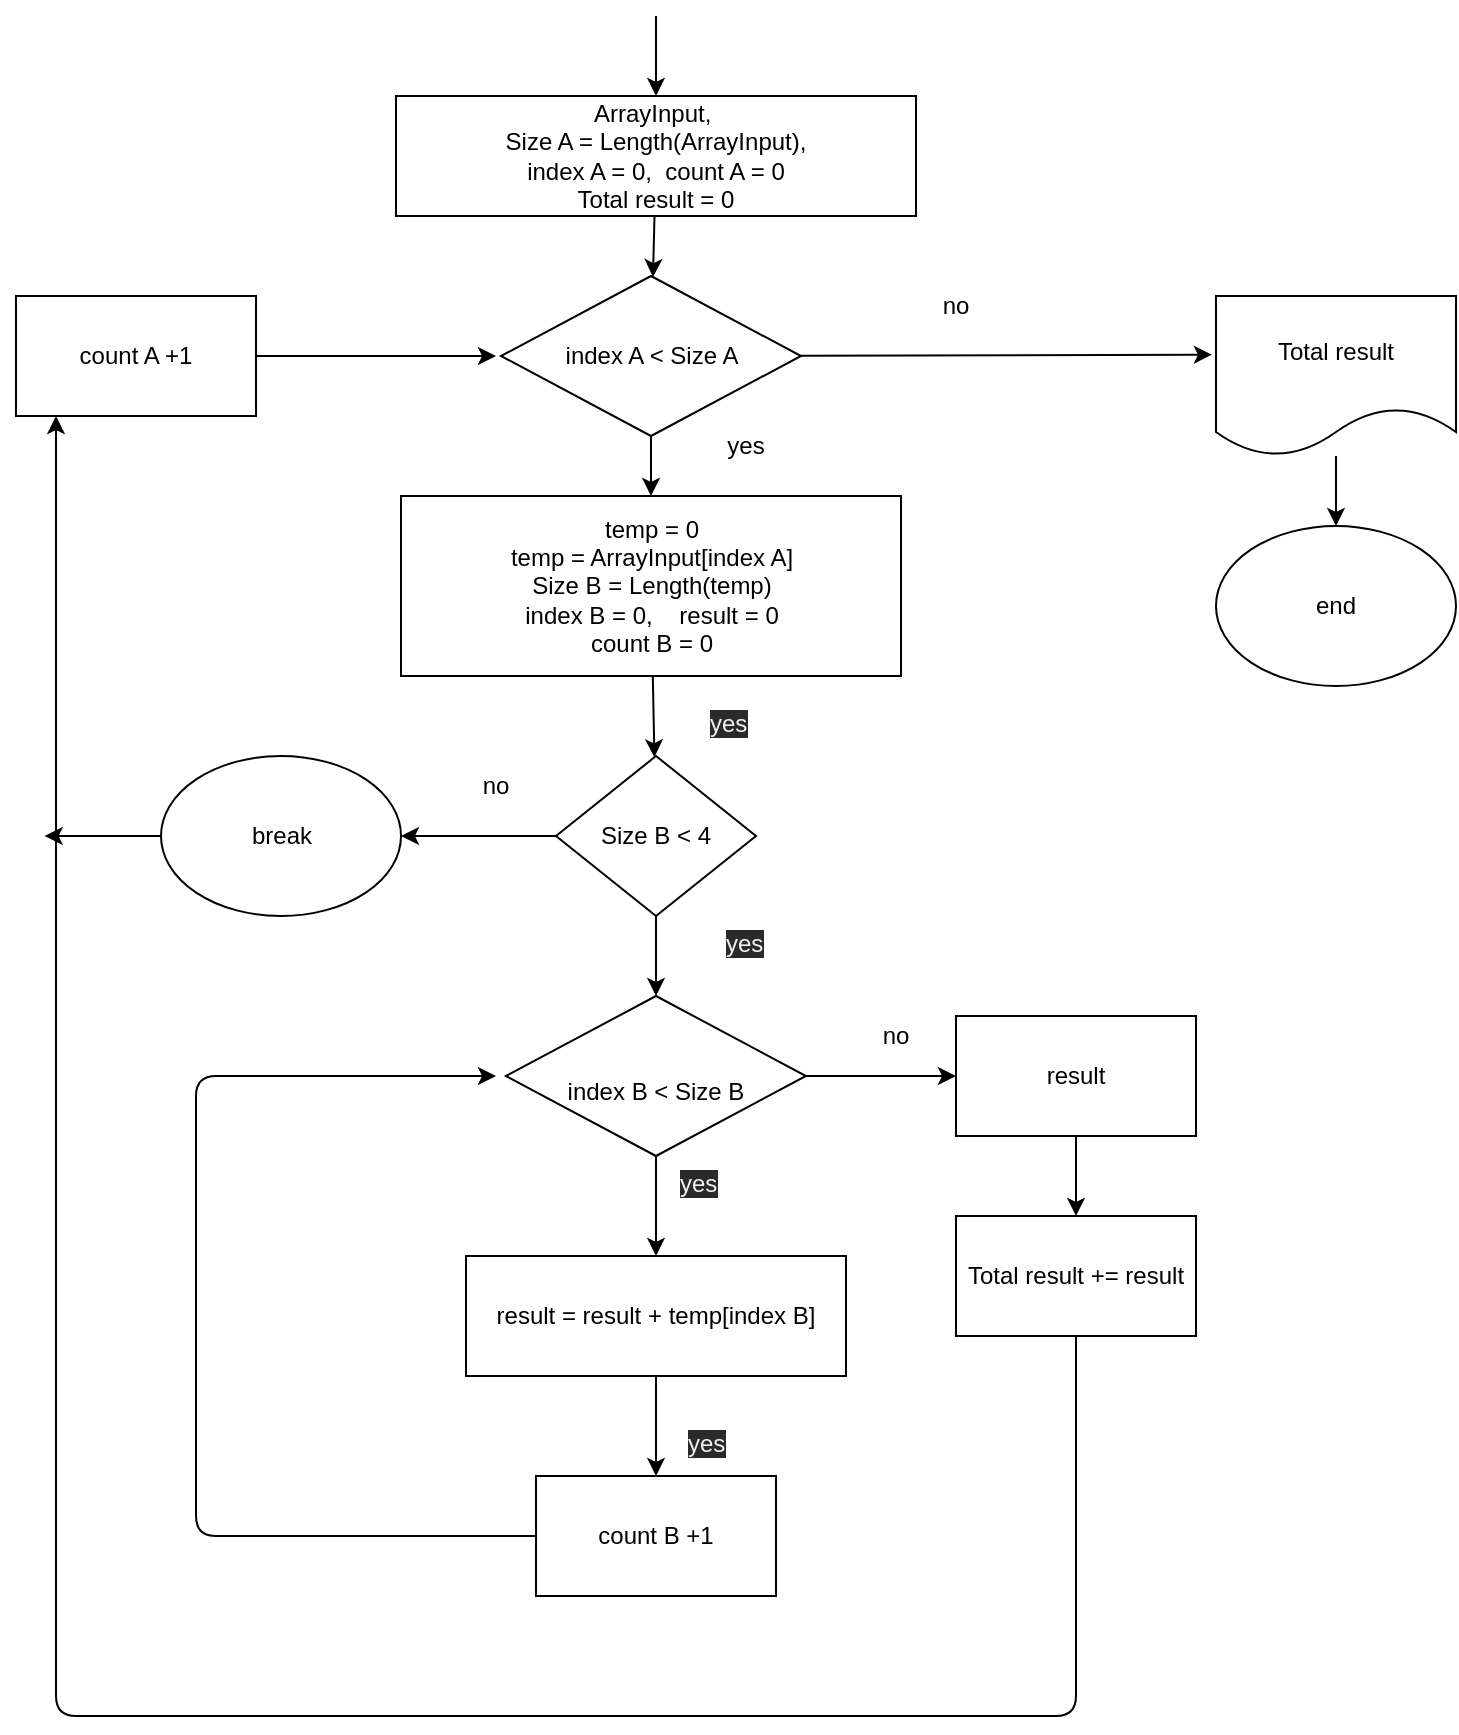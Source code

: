<mxfile>
    <diagram id="F5Lnyw1_uuKEequ11yxV" name="Page-1">
        <mxGraphModel dx="1202" dy="656" grid="1" gridSize="10" guides="1" tooltips="1" connect="1" arrows="1" fold="1" page="1" pageScale="1" pageWidth="827" pageHeight="1169" math="0" shadow="0">
            <root>
                <mxCell id="0"/>
                <mxCell id="1" parent="0"/>
                <mxCell id="2" value="" style="edgeStyle=none;html=1;" edge="1" parent="1" target="4">
                    <mxGeometry relative="1" as="geometry">
                        <mxPoint x="360" y="90" as="sourcePoint"/>
                    </mxGeometry>
                </mxCell>
                <mxCell id="3" value="" style="edgeStyle=none;html=1;" edge="1" parent="1" source="4" target="14">
                    <mxGeometry relative="1" as="geometry"/>
                </mxCell>
                <mxCell id="4" value="ArrayInput,&amp;nbsp;&lt;br&gt;Size A = Length(ArrayInput),&lt;br&gt;index A = 0,&amp;nbsp; count A = 0&lt;br&gt;Total result = 0" style="rounded=0;whiteSpace=wrap;html=1;" vertex="1" parent="1">
                    <mxGeometry x="230" y="130" width="260" height="60" as="geometry"/>
                </mxCell>
                <mxCell id="5" value="" style="edgeStyle=none;html=1;" edge="1" parent="1" source="6" target="25">
                    <mxGeometry relative="1" as="geometry"/>
                </mxCell>
                <mxCell id="6" value="temp = 0&lt;br&gt;temp = ArrayInput[index A]&lt;br&gt;Size B = Length(temp)&lt;br&gt;index B = 0,&amp;nbsp; &amp;nbsp; result = 0&lt;br&gt;count B = 0" style="rounded=0;whiteSpace=wrap;html=1;" vertex="1" parent="1">
                    <mxGeometry x="232.5" y="330" width="250" height="90" as="geometry"/>
                </mxCell>
                <mxCell id="7" value="" style="edgeStyle=none;html=1;" edge="1" parent="1" source="8" target="20">
                    <mxGeometry relative="1" as="geometry"/>
                </mxCell>
                <mxCell id="8" value="result = result + temp[index B]" style="rounded=0;whiteSpace=wrap;html=1;" vertex="1" parent="1">
                    <mxGeometry x="265" y="710" width="190" height="60" as="geometry"/>
                </mxCell>
                <mxCell id="9" value="" style="edgeStyle=none;html=1;" edge="1" parent="1" source="10" target="11">
                    <mxGeometry relative="1" as="geometry"/>
                </mxCell>
                <mxCell id="10" value="Total result" style="shape=document;whiteSpace=wrap;html=1;boundedLbl=1;" vertex="1" parent="1">
                    <mxGeometry x="640" y="230" width="120" height="80" as="geometry"/>
                </mxCell>
                <mxCell id="11" value="end" style="ellipse;whiteSpace=wrap;html=1;" vertex="1" parent="1">
                    <mxGeometry x="640" y="345" width="120" height="80" as="geometry"/>
                </mxCell>
                <mxCell id="12" value="" style="edgeStyle=none;html=1;" edge="1" parent="1" source="14" target="6">
                    <mxGeometry relative="1" as="geometry"/>
                </mxCell>
                <mxCell id="13" style="edgeStyle=none;html=1;entryX=-0.017;entryY=0.367;entryDx=0;entryDy=0;entryPerimeter=0;" edge="1" parent="1" source="14" target="10">
                    <mxGeometry relative="1" as="geometry"/>
                </mxCell>
                <mxCell id="14" value="index A &amp;lt; Size A" style="rhombus;whiteSpace=wrap;html=1;" vertex="1" parent="1">
                    <mxGeometry x="282.5" y="220" width="150" height="80" as="geometry"/>
                </mxCell>
                <mxCell id="15" value="no" style="text;html=1;strokeColor=none;fillColor=none;align=center;verticalAlign=middle;whiteSpace=wrap;rounded=0;" vertex="1" parent="1">
                    <mxGeometry x="250" y="460" width="60" height="30" as="geometry"/>
                </mxCell>
                <mxCell id="16" style="edgeStyle=none;html=1;startArrow=none;" edge="1" parent="1" source="36">
                    <mxGeometry relative="1" as="geometry">
                        <mxPoint x="280" y="260" as="targetPoint"/>
                        <Array as="points">
                            <mxPoint x="40" y="260"/>
                        </Array>
                    </mxGeometry>
                </mxCell>
                <mxCell id="17" style="edgeStyle=none;html=1;" edge="1" parent="1" source="18">
                    <mxGeometry relative="1" as="geometry">
                        <mxPoint x="54.333" y="500" as="targetPoint"/>
                    </mxGeometry>
                </mxCell>
                <mxCell id="18" value="break" style="ellipse;whiteSpace=wrap;html=1;" vertex="1" parent="1">
                    <mxGeometry x="112.5" y="460" width="120" height="80" as="geometry"/>
                </mxCell>
                <mxCell id="19" style="edgeStyle=none;html=1;exitX=0;exitY=0.5;exitDx=0;exitDy=0;" edge="1" parent="1" source="20">
                    <mxGeometry relative="1" as="geometry">
                        <mxPoint x="280" y="620" as="targetPoint"/>
                        <Array as="points">
                            <mxPoint x="130" y="850"/>
                            <mxPoint x="130" y="620"/>
                        </Array>
                    </mxGeometry>
                </mxCell>
                <mxCell id="20" value="count B +1" style="rounded=0;whiteSpace=wrap;html=1;" vertex="1" parent="1">
                    <mxGeometry x="300" y="820" width="120" height="60" as="geometry"/>
                </mxCell>
                <mxCell id="21" style="edgeStyle=none;html=1;entryX=0.5;entryY=0;entryDx=0;entryDy=0;" edge="1" parent="1" source="22" target="38">
                    <mxGeometry relative="1" as="geometry"/>
                </mxCell>
                <mxCell id="22" value="result" style="whiteSpace=wrap;html=1;rounded=0;" vertex="1" parent="1">
                    <mxGeometry x="510" y="590" width="120" height="60" as="geometry"/>
                </mxCell>
                <mxCell id="23" value="" style="edgeStyle=none;html=1;" edge="1" parent="1" source="25" target="28">
                    <mxGeometry relative="1" as="geometry"/>
                </mxCell>
                <mxCell id="24" value="" style="edgeStyle=none;html=1;" edge="1" parent="1" source="25" target="18">
                    <mxGeometry relative="1" as="geometry"/>
                </mxCell>
                <mxCell id="25" value="&lt;span&gt;Size B &amp;lt; 4&lt;/span&gt;" style="rhombus;whiteSpace=wrap;html=1;" vertex="1" parent="1">
                    <mxGeometry x="310" y="460" width="100" height="80" as="geometry"/>
                </mxCell>
                <mxCell id="26" value="" style="edgeStyle=none;html=1;" edge="1" parent="1" source="28" target="8">
                    <mxGeometry relative="1" as="geometry"/>
                </mxCell>
                <mxCell id="27" style="edgeStyle=none;html=1;entryX=0;entryY=0.5;entryDx=0;entryDy=0;" edge="1" parent="1" source="28" target="22">
                    <mxGeometry relative="1" as="geometry"/>
                </mxCell>
                <mxCell id="28" value="&lt;br style=&quot;font-family: &amp;#34;helvetica&amp;#34;&quot;&gt;&lt;span style=&quot;font-family: &amp;#34;helvetica&amp;#34;&quot;&gt;index B &amp;lt; Size B&lt;/span&gt;" style="rhombus;whiteSpace=wrap;html=1;" vertex="1" parent="1">
                    <mxGeometry x="285" y="580" width="150" height="80" as="geometry"/>
                </mxCell>
                <mxCell id="29" value="yes" style="text;html=1;strokeColor=none;fillColor=none;align=center;verticalAlign=middle;whiteSpace=wrap;rounded=0;" vertex="1" parent="1">
                    <mxGeometry x="375" y="290" width="60" height="30" as="geometry"/>
                </mxCell>
                <mxCell id="30" value="&lt;span style=&quot;color: rgb(240, 240, 240); font-family: helvetica; font-size: 12px; font-style: normal; font-weight: 400; letter-spacing: normal; text-align: center; text-indent: 0px; text-transform: none; word-spacing: 0px; background-color: rgb(42, 42, 42); display: inline; float: none;&quot;&gt;yes&lt;/span&gt;" style="text;whiteSpace=wrap;html=1;" vertex="1" parent="1">
                    <mxGeometry x="385" y="430" width="40" height="30" as="geometry"/>
                </mxCell>
                <mxCell id="31" value="&lt;span style=&quot;color: rgb(240, 240, 240); font-family: helvetica; font-size: 12px; font-style: normal; font-weight: 400; letter-spacing: normal; text-align: center; text-indent: 0px; text-transform: none; word-spacing: 0px; background-color: rgb(42, 42, 42); display: inline; float: none;&quot;&gt;yes&lt;/span&gt;" style="text;whiteSpace=wrap;html=1;" vertex="1" parent="1">
                    <mxGeometry x="392.5" y="540" width="40" height="30" as="geometry"/>
                </mxCell>
                <mxCell id="32" value="&lt;span style=&quot;color: rgb(240, 240, 240); font-family: helvetica; font-size: 12px; font-style: normal; font-weight: 400; letter-spacing: normal; text-align: center; text-indent: 0px; text-transform: none; word-spacing: 0px; background-color: rgb(42, 42, 42); display: inline; float: none;&quot;&gt;yes&lt;/span&gt;" style="text;whiteSpace=wrap;html=1;" vertex="1" parent="1">
                    <mxGeometry x="370" y="660" width="40" height="30" as="geometry"/>
                </mxCell>
                <mxCell id="33" value="&lt;span style=&quot;color: rgb(240, 240, 240); font-family: helvetica; font-size: 12px; font-style: normal; font-weight: 400; letter-spacing: normal; text-align: center; text-indent: 0px; text-transform: none; word-spacing: 0px; background-color: rgb(42, 42, 42); display: inline; float: none;&quot;&gt;yes&lt;/span&gt;" style="text;whiteSpace=wrap;html=1;" vertex="1" parent="1">
                    <mxGeometry x="374" y="790" width="40" height="30" as="geometry"/>
                </mxCell>
                <mxCell id="34" value="no" style="text;html=1;strokeColor=none;fillColor=none;align=center;verticalAlign=middle;whiteSpace=wrap;rounded=0;" vertex="1" parent="1">
                    <mxGeometry x="450" y="585" width="60" height="30" as="geometry"/>
                </mxCell>
                <mxCell id="35" value="no" style="text;html=1;strokeColor=none;fillColor=none;align=center;verticalAlign=middle;whiteSpace=wrap;rounded=0;" vertex="1" parent="1">
                    <mxGeometry x="480" y="220" width="60" height="30" as="geometry"/>
                </mxCell>
                <mxCell id="36" value="count A +1" style="rounded=0;whiteSpace=wrap;html=1;" vertex="1" parent="1">
                    <mxGeometry x="40" y="230" width="120" height="60" as="geometry"/>
                </mxCell>
                <mxCell id="37" style="edgeStyle=none;html=1;" edge="1" parent="1" source="38">
                    <mxGeometry relative="1" as="geometry">
                        <mxPoint x="60" y="290" as="targetPoint"/>
                        <Array as="points">
                            <mxPoint x="570" y="940"/>
                            <mxPoint x="60" y="940"/>
                            <mxPoint x="60" y="290"/>
                        </Array>
                    </mxGeometry>
                </mxCell>
                <mxCell id="38" value="Total result += result" style="rounded=0;whiteSpace=wrap;html=1;" vertex="1" parent="1">
                    <mxGeometry x="510" y="690" width="120" height="60" as="geometry"/>
                </mxCell>
            </root>
        </mxGraphModel>
    </diagram>
</mxfile>
